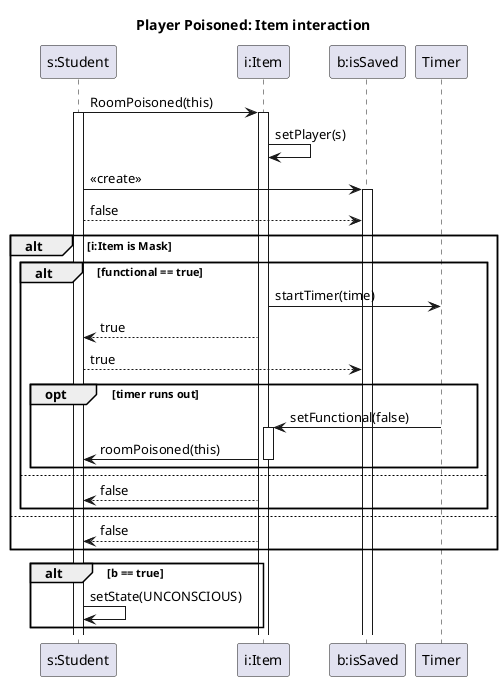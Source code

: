 @startuml teacher_attacks

title Player Poisoned: Item interaction
participant "s:Student" as s
participant "i:Item" as i
participant "b:isSaved" as b

s -> i : RoomPoisoned(this)
activate i
activate s
i -> i : setPlayer(s)
s -> b : <<create>>
activate b
s --> b : false

alt i:Item is Mask
    alt functional == true
        i -> Timer : startTimer(time)
        i --> s : true
        s --> b : true
    opt timer runs out
        Timer -> i : setFunctional(false)
        activate i
        i -> s : roomPoisoned(this)
        deactivate i 
    end
        
    else
        i --> s : false
    end
else
    i --> s : false
end

alt b == true
    s -> s : setState(UNCONSCIOUS)
end
    
@enduml